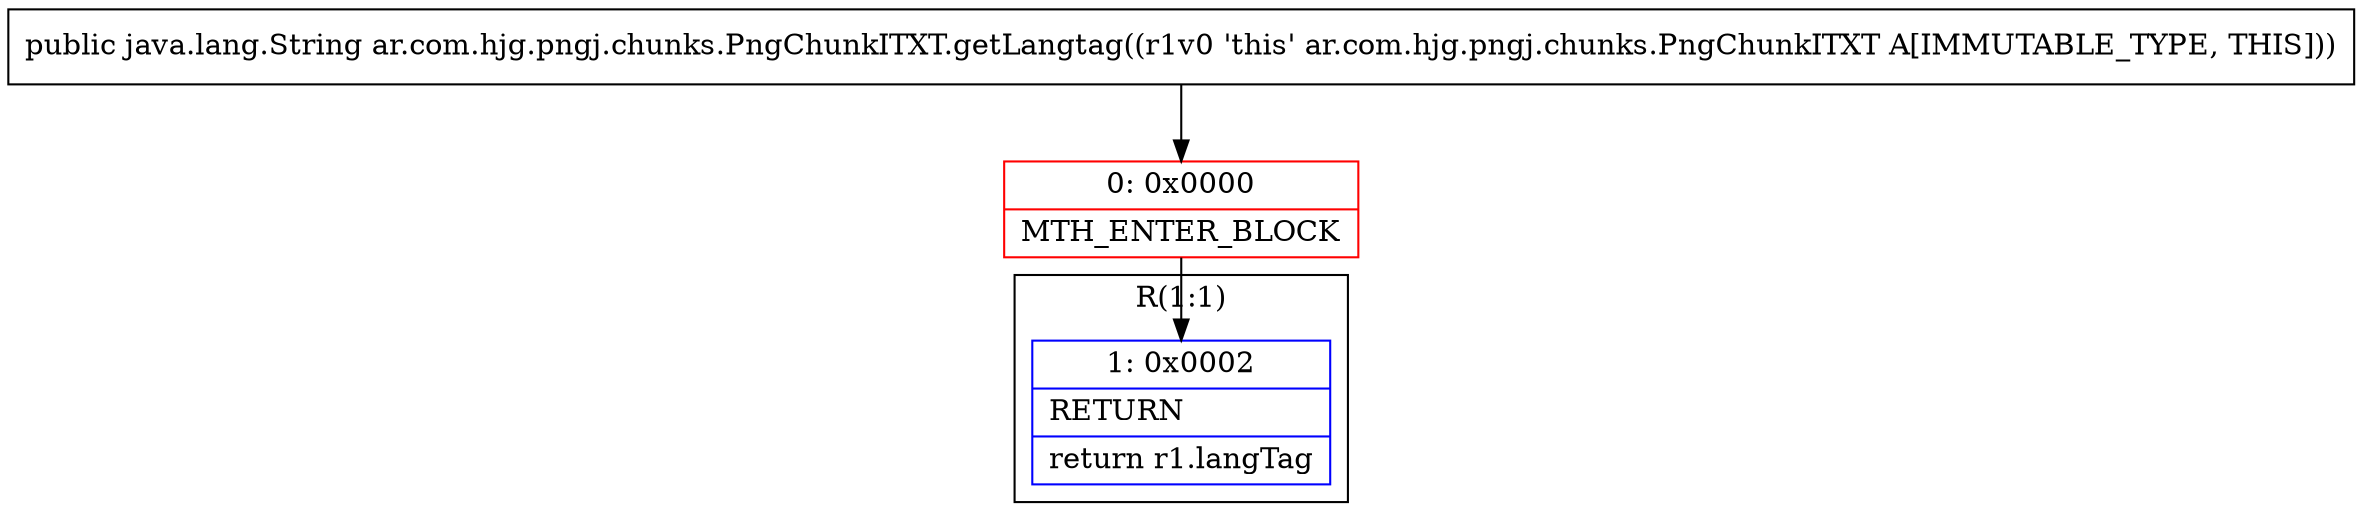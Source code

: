 digraph "CFG forar.com.hjg.pngj.chunks.PngChunkITXT.getLangtag()Ljava\/lang\/String;" {
subgraph cluster_Region_48122468 {
label = "R(1:1)";
node [shape=record,color=blue];
Node_1 [shape=record,label="{1\:\ 0x0002|RETURN\l|return r1.langTag\l}"];
}
Node_0 [shape=record,color=red,label="{0\:\ 0x0000|MTH_ENTER_BLOCK\l}"];
MethodNode[shape=record,label="{public java.lang.String ar.com.hjg.pngj.chunks.PngChunkITXT.getLangtag((r1v0 'this' ar.com.hjg.pngj.chunks.PngChunkITXT A[IMMUTABLE_TYPE, THIS])) }"];
MethodNode -> Node_0;
Node_0 -> Node_1;
}

